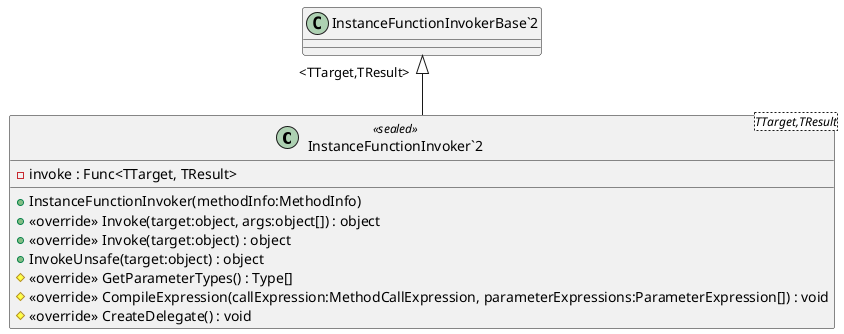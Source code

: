 @startuml
class "InstanceFunctionInvoker`2"<TTarget,TResult> <<sealed>> {
    + InstanceFunctionInvoker(methodInfo:MethodInfo)
    - invoke : Func<TTarget, TResult>
    + <<override>> Invoke(target:object, args:object[]) : object
    + <<override>> Invoke(target:object) : object
    + InvokeUnsafe(target:object) : object
    # <<override>> GetParameterTypes() : Type[]
    # <<override>> CompileExpression(callExpression:MethodCallExpression, parameterExpressions:ParameterExpression[]) : void
    # <<override>> CreateDelegate() : void
}
"InstanceFunctionInvokerBase`2" "<TTarget,TResult>" <|-- "InstanceFunctionInvoker`2"
@enduml
